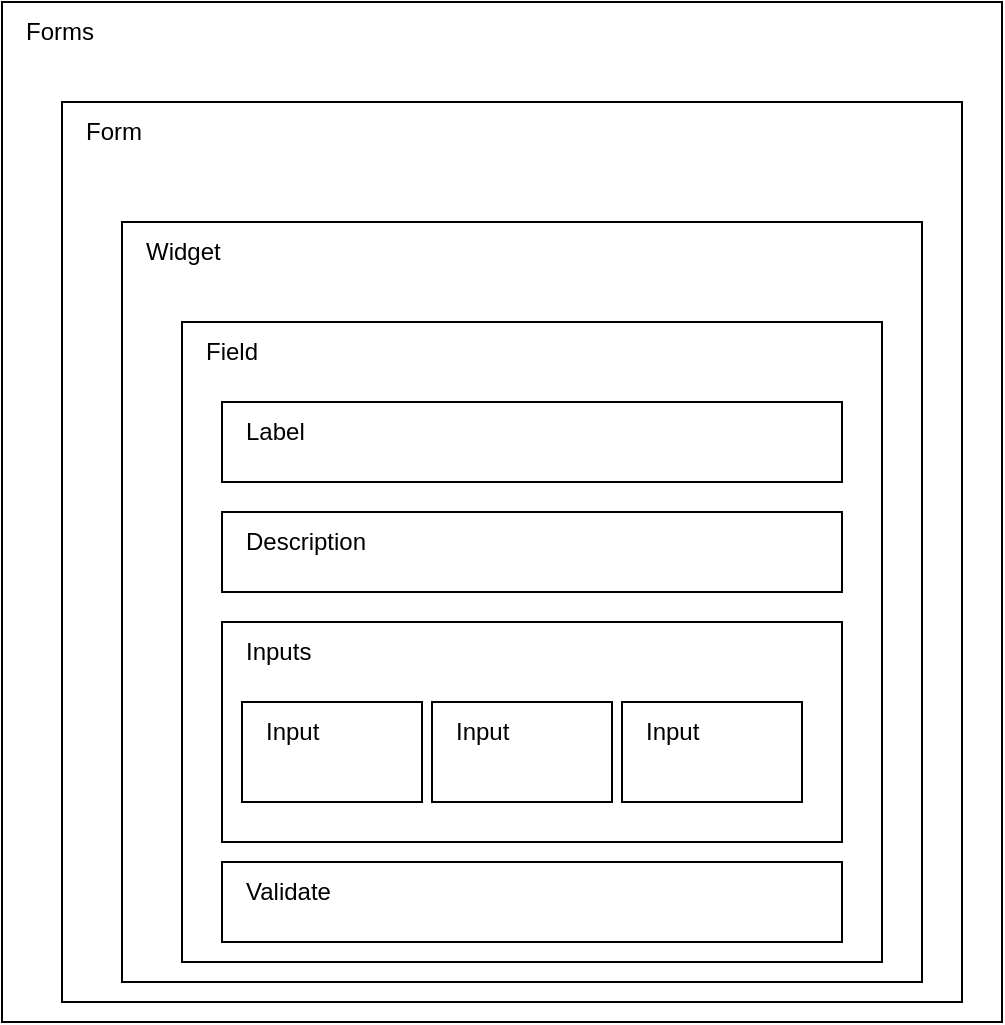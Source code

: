 <mxfile version="15.5.4" type="embed" pages="4"><diagram id="23iRSUPoRavnBvh4doch" name="Вложенность"><mxGraphModel dx="790" dy="747" grid="1" gridSize="10" guides="1" tooltips="1" connect="1" arrows="1" fold="1" page="1" pageScale="1" pageWidth="827" pageHeight="1169" math="0" shadow="0"><root><mxCell id="0"/><mxCell id="1" parent="0"/><mxCell id="ZKy_HeSMdgXoIoZG1bh3-26" value="" style="whiteSpace=wrap;html=1;" parent="1" vertex="1"><mxGeometry x="40" y="10" width="500" height="510" as="geometry"/></mxCell><mxCell id="2" value="" style="whiteSpace=wrap;html=1;" parent="1" vertex="1"><mxGeometry x="70" y="60" width="450" height="450" as="geometry"/></mxCell><mxCell id="3" value="Form&amp;nbsp;" style="text;html=1;strokeColor=none;fillColor=none;align=left;verticalAlign=middle;whiteSpace=wrap;rounded=0;" parent="1" vertex="1"><mxGeometry x="80" y="60" width="60" height="30" as="geometry"/></mxCell><mxCell id="4" value="" style="whiteSpace=wrap;html=1;" parent="1" vertex="1"><mxGeometry x="100" y="120" width="400" height="380" as="geometry"/></mxCell><mxCell id="5" value="Widget" style="text;html=1;strokeColor=none;fillColor=none;align=left;verticalAlign=middle;whiteSpace=wrap;rounded=0;" parent="1" vertex="1"><mxGeometry x="110" y="120" width="130" height="30" as="geometry"/></mxCell><mxCell id="6" value="" style="whiteSpace=wrap;html=1;" parent="1" vertex="1"><mxGeometry x="130" y="170" width="350" height="320" as="geometry"/></mxCell><mxCell id="7" value="Field" style="text;html=1;strokeColor=none;fillColor=none;align=left;verticalAlign=middle;whiteSpace=wrap;rounded=0;" parent="1" vertex="1"><mxGeometry x="140" y="170" width="60" height="30" as="geometry"/></mxCell><mxCell id="8" value="" style="whiteSpace=wrap;html=1;" parent="1" vertex="1"><mxGeometry x="150" y="210" width="310" height="40" as="geometry"/></mxCell><mxCell id="9" value="Label" style="text;html=1;strokeColor=none;fillColor=none;align=left;verticalAlign=middle;whiteSpace=wrap;rounded=0;" parent="1" vertex="1"><mxGeometry x="160" y="210" width="60" height="30" as="geometry"/></mxCell><mxCell id="17" value="" style="whiteSpace=wrap;html=1;" parent="1" vertex="1"><mxGeometry x="150" y="265" width="310" height="40" as="geometry"/></mxCell><mxCell id="18" value="Description" style="text;html=1;strokeColor=none;fillColor=none;align=left;verticalAlign=middle;whiteSpace=wrap;rounded=0;" parent="1" vertex="1"><mxGeometry x="160" y="265" width="60" height="30" as="geometry"/></mxCell><mxCell id="19" value="" style="whiteSpace=wrap;html=1;" parent="1" vertex="1"><mxGeometry x="150" y="320" width="310" height="110" as="geometry"/></mxCell><mxCell id="20" value="Inputs" style="text;html=1;strokeColor=none;fillColor=none;align=left;verticalAlign=middle;whiteSpace=wrap;rounded=0;" parent="1" vertex="1"><mxGeometry x="160" y="320" width="60" height="30" as="geometry"/></mxCell><mxCell id="21" value="" style="whiteSpace=wrap;html=1;" parent="1" vertex="1"><mxGeometry x="150" y="440" width="310" height="40" as="geometry"/></mxCell><mxCell id="22" value="Validate" style="text;html=1;strokeColor=none;fillColor=none;align=left;verticalAlign=middle;whiteSpace=wrap;rounded=0;" parent="1" vertex="1"><mxGeometry x="160" y="440" width="60" height="30" as="geometry"/></mxCell><mxCell id="23" value="" style="whiteSpace=wrap;html=1;" parent="1" vertex="1"><mxGeometry x="160" y="360" width="90" height="50" as="geometry"/></mxCell><mxCell id="24" value="Input" style="text;html=1;strokeColor=none;fillColor=none;align=left;verticalAlign=middle;whiteSpace=wrap;rounded=0;" parent="1" vertex="1"><mxGeometry x="170" y="360" width="60" height="30" as="geometry"/></mxCell><mxCell id="25" value="" style="whiteSpace=wrap;html=1;" parent="1" vertex="1"><mxGeometry x="255" y="360" width="90" height="50" as="geometry"/></mxCell><mxCell id="26" value="Input" style="text;html=1;strokeColor=none;fillColor=none;align=left;verticalAlign=middle;whiteSpace=wrap;rounded=0;" parent="1" vertex="1"><mxGeometry x="265" y="360" width="60" height="30" as="geometry"/></mxCell><mxCell id="ZKy_HeSMdgXoIoZG1bh3-27" value="Forms" style="text;html=1;strokeColor=none;fillColor=none;align=left;verticalAlign=middle;whiteSpace=wrap;rounded=0;" parent="1" vertex="1"><mxGeometry x="50" y="10" width="60" height="30" as="geometry"/></mxCell><mxCell id="ZKy_HeSMdgXoIoZG1bh3-30" value="" style="whiteSpace=wrap;html=1;" parent="1" vertex="1"><mxGeometry x="350" y="360" width="90" height="50" as="geometry"/></mxCell><mxCell id="ZKy_HeSMdgXoIoZG1bh3-29" value="Input" style="text;html=1;strokeColor=none;fillColor=none;align=left;verticalAlign=middle;whiteSpace=wrap;rounded=0;" parent="1" vertex="1"><mxGeometry x="360" y="360" width="60" height="30" as="geometry"/></mxCell></root></mxGraphModel></diagram><diagram id="RGNXz4P0PXvrBOLzP27U" name="Наследование"><mxGraphModel dx="790" dy="747" grid="1" gridSize="10" guides="1" tooltips="1" connect="1" arrows="1" fold="1" page="1" pageScale="1" pageWidth="850" pageHeight="1100" math="0" shadow="0"><root><mxCell id="lMWz7x5XtvbWU3bWG78n-0"/><mxCell id="lMWz7x5XtvbWU3bWG78n-1" parent="lMWz7x5XtvbWU3bWG78n-0"/><mxCell id="lMWz7x5XtvbWU3bWG78n-4" style="edgeStyle=orthogonalEdgeStyle;rounded=0;orthogonalLoop=1;jettySize=auto;html=1;exitX=0.5;exitY=1;exitDx=0;exitDy=0;" parent="lMWz7x5XtvbWU3bWG78n-1" source="lMWz7x5XtvbWU3bWG78n-2" target="lMWz7x5XtvbWU3bWG78n-3" edge="1"><mxGeometry relative="1" as="geometry"/></mxCell><mxCell id="6UYiFgYlJILPUAr-x1c9-1" style="edgeStyle=orthogonalEdgeStyle;rounded=0;orthogonalLoop=1;jettySize=auto;html=1;exitX=0.5;exitY=1;exitDx=0;exitDy=0;" parent="lMWz7x5XtvbWU3bWG78n-1" source="lMWz7x5XtvbWU3bWG78n-2" target="6UYiFgYlJILPUAr-x1c9-0" edge="1"><mxGeometry relative="1" as="geometry"/></mxCell><mxCell id="lMWz7x5XtvbWU3bWG78n-2" value="Core" style="rounded=0;whiteSpace=wrap;html=1;" parent="lMWz7x5XtvbWU3bWG78n-1" vertex="1"><mxGeometry x="320" y="300" width="120" height="60" as="geometry"/></mxCell><mxCell id="lMWz7x5XtvbWU3bWG78n-6" style="edgeStyle=orthogonalEdgeStyle;rounded=0;orthogonalLoop=1;jettySize=auto;html=1;exitX=0.5;exitY=1;exitDx=0;exitDy=0;" parent="lMWz7x5XtvbWU3bWG78n-1" source="lMWz7x5XtvbWU3bWG78n-3" target="lMWz7x5XtvbWU3bWG78n-5" edge="1"><mxGeometry relative="1" as="geometry"/></mxCell><mxCell id="lMWz7x5XtvbWU3bWG78n-3" value="Field" style="rounded=0;whiteSpace=wrap;html=1;" parent="lMWz7x5XtvbWU3bWG78n-1" vertex="1"><mxGeometry x="240" y="430" width="120" height="60" as="geometry"/></mxCell><mxCell id="lMWz7x5XtvbWU3bWG78n-5" value="FieldText" style="rounded=0;whiteSpace=wrap;html=1;" parent="lMWz7x5XtvbWU3bWG78n-1" vertex="1"><mxGeometry x="240" y="550" width="120" height="60" as="geometry"/></mxCell><mxCell id="6UYiFgYlJILPUAr-x1c9-3" value="" style="edgeStyle=orthogonalEdgeStyle;rounded=0;orthogonalLoop=1;jettySize=auto;html=1;" parent="lMWz7x5XtvbWU3bWG78n-1" source="6UYiFgYlJILPUAr-x1c9-0" target="6UYiFgYlJILPUAr-x1c9-2" edge="1"><mxGeometry relative="1" as="geometry"/></mxCell><mxCell id="6UYiFgYlJILPUAr-x1c9-0" value="Widget" style="rounded=0;whiteSpace=wrap;html=1;" parent="lMWz7x5XtvbWU3bWG78n-1" vertex="1"><mxGeometry x="400" y="430" width="120" height="60" as="geometry"/></mxCell><mxCell id="6UYiFgYlJILPUAr-x1c9-2" value="Fieldset" style="rounded=0;whiteSpace=wrap;html=1;" parent="lMWz7x5XtvbWU3bWG78n-1" vertex="1"><mxGeometry x="400" y="550" width="120" height="60" as="geometry"/></mxCell></root></mxGraphModel></diagram><diagram id="7VHnzknuwb63emoQxLaW" name="children -&gt; inputs -&gt; db"><mxGraphModel dx="940" dy="581" grid="1" gridSize="10" guides="1" tooltips="1" connect="1" arrows="1" fold="1" page="1" pageScale="1" pageWidth="850" pageHeight="1100" math="0" shadow="0"><root><mxCell id="kCGaemO6psARmqbFCy-b-0"/><mxCell id="kCGaemO6psARmqbFCy-b-1" parent="kCGaemO6psARmqbFCy-b-0"/><mxCell id="qVVaZgYUeNFZ1Mquf8qg-27" value="" style="rounded=0;whiteSpace=wrap;html=1;" parent="kCGaemO6psARmqbFCy-b-1" vertex="1"><mxGeometry x="720" y="60" width="590" height="600" as="geometry"/></mxCell><mxCell id="qVVaZgYUeNFZ1Mquf8qg-26" value="" style="rounded=0;whiteSpace=wrap;html=1;" parent="kCGaemO6psARmqbFCy-b-1" vertex="1"><mxGeometry x="30" y="60" width="660" height="850" as="geometry"/></mxCell><mxCell id="fWVwcDVs6A8ryP4xzusQ-2" value="" style="edgeStyle=orthogonalEdgeStyle;rounded=0;orthogonalLoop=1;jettySize=auto;html=1;" parent="kCGaemO6psARmqbFCy-b-1" source="fWVwcDVs6A8ryP4xzusQ-0" target="fWVwcDVs6A8ryP4xzusQ-1" edge="1"><mxGeometry relative="1" as="geometry"/></mxCell><mxCell id="fWVwcDVs6A8ryP4xzusQ-0" value="Forms" style="rounded=0;whiteSpace=wrap;html=1;fillColor=#a0522d;fontColor=#ffffff;strokeColor=#6D1F00;" parent="kCGaemO6psARmqbFCy-b-1" vertex="1"><mxGeometry x="310" y="90" width="120" height="60" as="geometry"/></mxCell><mxCell id="fWVwcDVs6A8ryP4xzusQ-4" value="" style="edgeStyle=orthogonalEdgeStyle;rounded=0;orthogonalLoop=1;jettySize=auto;html=1;exitX=0;exitY=0.5;exitDx=0;exitDy=0;" parent="kCGaemO6psARmqbFCy-b-1" source="fWVwcDVs6A8ryP4xzusQ-1" target="fWVwcDVs6A8ryP4xzusQ-3" edge="1"><mxGeometry relative="1" as="geometry"><mxPoint x="320" y="240" as="sourcePoint"/></mxGeometry></mxCell><mxCell id="fWVwcDVs6A8ryP4xzusQ-6" style="edgeStyle=orthogonalEdgeStyle;rounded=0;orthogonalLoop=1;jettySize=auto;html=1;exitX=1;exitY=0.5;exitDx=0;exitDy=0;" parent="kCGaemO6psARmqbFCy-b-1" source="fWVwcDVs6A8ryP4xzusQ-1" target="fWVwcDVs6A8ryP4xzusQ-5" edge="1"><mxGeometry relative="1" as="geometry"/></mxCell><mxCell id="fWVwcDVs6A8ryP4xzusQ-1" value="Form" style="rounded=0;whiteSpace=wrap;html=1;" parent="kCGaemO6psARmqbFCy-b-1" vertex="1"><mxGeometry x="310" y="210" width="120" height="60" as="geometry"/></mxCell><mxCell id="fWVwcDVs6A8ryP4xzusQ-10" value="" style="edgeStyle=orthogonalEdgeStyle;rounded=0;orthogonalLoop=1;jettySize=auto;html=1;" parent="kCGaemO6psARmqbFCy-b-1" source="fWVwcDVs6A8ryP4xzusQ-3" target="fWVwcDVs6A8ryP4xzusQ-9" edge="1"><mxGeometry relative="1" as="geometry"/></mxCell><mxCell id="qVVaZgYUeNFZ1Mquf8qg-2" style="edgeStyle=orthogonalEdgeStyle;rounded=0;orthogonalLoop=1;jettySize=auto;html=1;exitX=0.5;exitY=1;exitDx=0;exitDy=0;entryX=0.5;entryY=0;entryDx=0;entryDy=0;" parent="kCGaemO6psARmqbFCy-b-1" source="fWVwcDVs6A8ryP4xzusQ-3" target="qVVaZgYUeNFZ1Mquf8qg-1" edge="1"><mxGeometry relative="1" as="geometry"/></mxCell><mxCell id="fWVwcDVs6A8ryP4xzusQ-3" value="Fieldset" style="rounded=0;whiteSpace=wrap;html=1;fillColor=#a0522d;fontColor=#ffffff;strokeColor=#6D1F00;" parent="kCGaemO6psARmqbFCy-b-1" vertex="1"><mxGeometry x="140" y="330" width="120" height="60" as="geometry"/></mxCell><mxCell id="fWVwcDVs6A8ryP4xzusQ-8" value="" style="edgeStyle=orthogonalEdgeStyle;rounded=0;orthogonalLoop=1;jettySize=auto;html=1;" parent="kCGaemO6psARmqbFCy-b-1" source="fWVwcDVs6A8ryP4xzusQ-5" target="fWVwcDVs6A8ryP4xzusQ-7" edge="1"><mxGeometry relative="1" as="geometry"/></mxCell><mxCell id="fWVwcDVs6A8ryP4xzusQ-5" value="Div" style="rounded=0;whiteSpace=wrap;html=1;fillColor=#a0522d;fontColor=#ffffff;strokeColor=#6D1F00;" parent="kCGaemO6psARmqbFCy-b-1" vertex="1"><mxGeometry x="460" y="330" width="120" height="60" as="geometry"/></mxCell><mxCell id="qVVaZgYUeNFZ1Mquf8qg-5" style="edgeStyle=orthogonalEdgeStyle;rounded=0;orthogonalLoop=1;jettySize=auto;html=1;exitX=0.5;exitY=1;exitDx=0;exitDy=0;entryX=0.5;entryY=0;entryDx=0;entryDy=0;" parent="kCGaemO6psARmqbFCy-b-1" source="fWVwcDVs6A8ryP4xzusQ-7" target="qVVaZgYUeNFZ1Mquf8qg-3" edge="1"><mxGeometry relative="1" as="geometry"/></mxCell><mxCell id="qVVaZgYUeNFZ1Mquf8qg-6" style="edgeStyle=orthogonalEdgeStyle;rounded=0;orthogonalLoop=1;jettySize=auto;html=1;exitX=0.5;exitY=1;exitDx=0;exitDy=0;entryX=0.5;entryY=0;entryDx=0;entryDy=0;" parent="kCGaemO6psARmqbFCy-b-1" source="fWVwcDVs6A8ryP4xzusQ-7" target="qVVaZgYUeNFZ1Mquf8qg-4" edge="1"><mxGeometry relative="1" as="geometry"/></mxCell><mxCell id="fWVwcDVs6A8ryP4xzusQ-7" value="Join" style="rounded=0;whiteSpace=wrap;html=1;fillColor=#a0522d;fontColor=#ffffff;strokeColor=#6D1F00;" parent="kCGaemO6psARmqbFCy-b-1" vertex="1"><mxGeometry x="460" y="450" width="120" height="60" as="geometry"/></mxCell><mxCell id="fWVwcDVs6A8ryP4xzusQ-9" value="Field1" style="rounded=0;whiteSpace=wrap;html=1;" parent="kCGaemO6psARmqbFCy-b-1" vertex="1"><mxGeometry x="60" y="450" width="120" height="60" as="geometry"/></mxCell><mxCell id="qVVaZgYUeNFZ1Mquf8qg-1" value="Field2" style="rounded=0;whiteSpace=wrap;html=1;" parent="kCGaemO6psARmqbFCy-b-1" vertex="1"><mxGeometry x="220" y="450" width="120" height="60" as="geometry"/></mxCell><mxCell id="qVVaZgYUeNFZ1Mquf8qg-12" style="edgeStyle=orthogonalEdgeStyle;rounded=0;orthogonalLoop=1;jettySize=auto;html=1;exitX=0.5;exitY=1;exitDx=0;exitDy=0;shape=arrow;fillColor=#000099;" parent="kCGaemO6psARmqbFCy-b-1" source="qVVaZgYUeNFZ1Mquf8qg-3" target="qVVaZgYUeNFZ1Mquf8qg-9" edge="1"><mxGeometry relative="1" as="geometry"/></mxCell><mxCell id="qVVaZgYUeNFZ1Mquf8qg-3" value="Field3" style="rounded=0;whiteSpace=wrap;html=1;" parent="kCGaemO6psARmqbFCy-b-1" vertex="1"><mxGeometry x="380" y="570" width="120" height="60" as="geometry"/></mxCell><mxCell id="qVVaZgYUeNFZ1Mquf8qg-4" value="Field4" style="rounded=0;whiteSpace=wrap;html=1;" parent="kCGaemO6psARmqbFCy-b-1" vertex="1"><mxGeometry x="540" y="570" width="120" height="60" as="geometry"/></mxCell><mxCell id="qVVaZgYUeNFZ1Mquf8qg-7" style="edgeStyle=orthogonalEdgeStyle;rounded=0;orthogonalLoop=1;jettySize=auto;html=1;exitX=0.5;exitY=1;exitDx=0;exitDy=0;entryX=0.5;entryY=0;entryDx=0;entryDy=0;" parent="kCGaemO6psARmqbFCy-b-1" source="qVVaZgYUeNFZ1Mquf8qg-9" target="qVVaZgYUeNFZ1Mquf8qg-10" edge="1"><mxGeometry relative="1" as="geometry"/></mxCell><mxCell id="qVVaZgYUeNFZ1Mquf8qg-8" style="edgeStyle=orthogonalEdgeStyle;rounded=0;orthogonalLoop=1;jettySize=auto;html=1;exitX=0.5;exitY=1;exitDx=0;exitDy=0;entryX=0.5;entryY=0;entryDx=0;entryDy=0;" parent="kCGaemO6psARmqbFCy-b-1" source="qVVaZgYUeNFZ1Mquf8qg-9" target="qVVaZgYUeNFZ1Mquf8qg-11" edge="1"><mxGeometry relative="1" as="geometry"/></mxCell><mxCell id="qVVaZgYUeNFZ1Mquf8qg-9" value="Join" style="rounded=0;whiteSpace=wrap;html=1;fillColor=#76608a;fontColor=#ffffff;strokeColor=#432D57;" parent="kCGaemO6psARmqbFCy-b-1" vertex="1"><mxGeometry x="380" y="700" width="120" height="60" as="geometry"/></mxCell><mxCell id="qVVaZgYUeNFZ1Mquf8qg-10" value="Field5" style="rounded=0;whiteSpace=wrap;html=1;fillColor=#76608a;fontColor=#ffffff;strokeColor=#432D57;" parent="kCGaemO6psARmqbFCy-b-1" vertex="1"><mxGeometry x="300" y="820" width="120" height="60" as="geometry"/></mxCell><mxCell id="qVVaZgYUeNFZ1Mquf8qg-11" value="Field6" style="rounded=0;whiteSpace=wrap;html=1;fillColor=#76608a;fontColor=#ffffff;strokeColor=#432D57;" parent="kCGaemO6psARmqbFCy-b-1" vertex="1"><mxGeometry x="460" y="820" width="120" height="60" as="geometry"/></mxCell><mxCell id="qVVaZgYUeNFZ1Mquf8qg-20" style="edgeStyle=orthogonalEdgeStyle;rounded=0;orthogonalLoop=1;jettySize=auto;html=1;exitX=0.5;exitY=1;exitDx=0;exitDy=0;entryX=0;entryY=0.5;entryDx=0;entryDy=0;" parent="kCGaemO6psARmqbFCy-b-1" source="qVVaZgYUeNFZ1Mquf8qg-13" target="qVVaZgYUeNFZ1Mquf8qg-14" edge="1"><mxGeometry relative="1" as="geometry"/></mxCell><mxCell id="qVVaZgYUeNFZ1Mquf8qg-21" style="edgeStyle=orthogonalEdgeStyle;rounded=0;orthogonalLoop=1;jettySize=auto;html=1;exitX=0.5;exitY=1;exitDx=0;exitDy=0;entryX=0;entryY=0.5;entryDx=0;entryDy=0;" parent="kCGaemO6psARmqbFCy-b-1" source="qVVaZgYUeNFZ1Mquf8qg-13" target="qVVaZgYUeNFZ1Mquf8qg-15" edge="1"><mxGeometry relative="1" as="geometry"/></mxCell><mxCell id="qVVaZgYUeNFZ1Mquf8qg-22" style="edgeStyle=orthogonalEdgeStyle;rounded=0;orthogonalLoop=1;jettySize=auto;html=1;exitX=0.5;exitY=1;exitDx=0;exitDy=0;entryX=0;entryY=0.5;entryDx=0;entryDy=0;" parent="kCGaemO6psARmqbFCy-b-1" source="qVVaZgYUeNFZ1Mquf8qg-13" target="qVVaZgYUeNFZ1Mquf8qg-16" edge="1"><mxGeometry relative="1" as="geometry"/></mxCell><mxCell id="qVVaZgYUeNFZ1Mquf8qg-23" style="edgeStyle=orthogonalEdgeStyle;rounded=0;orthogonalLoop=1;jettySize=auto;html=1;exitX=0.5;exitY=1;exitDx=0;exitDy=0;entryX=0;entryY=0.5;entryDx=0;entryDy=0;" parent="kCGaemO6psARmqbFCy-b-1" source="qVVaZgYUeNFZ1Mquf8qg-13" target="qVVaZgYUeNFZ1Mquf8qg-17" edge="1"><mxGeometry relative="1" as="geometry"/></mxCell><mxCell id="qVVaZgYUeNFZ1Mquf8qg-13" value="Form array" style="rounded=0;whiteSpace=wrap;html=1;fillColor=#0050ef;fontColor=#ffffff;strokeColor=#001DBC;" parent="kCGaemO6psARmqbFCy-b-1" vertex="1"><mxGeometry x="810" y="90" width="120" height="60" as="geometry"/></mxCell><mxCell id="qVVaZgYUeNFZ1Mquf8qg-14" value="Field1" style="rounded=0;whiteSpace=wrap;html=1;" parent="kCGaemO6psARmqbFCy-b-1" vertex="1"><mxGeometry x="910" y="230" width="120" height="60" as="geometry"/></mxCell><mxCell id="qVVaZgYUeNFZ1Mquf8qg-15" value="Field2" style="rounded=0;whiteSpace=wrap;html=1;" parent="kCGaemO6psARmqbFCy-b-1" vertex="1"><mxGeometry x="910" y="320" width="120" height="60" as="geometry"/></mxCell><mxCell id="qVVaZgYUeNFZ1Mquf8qg-24" style="edgeStyle=orthogonalEdgeStyle;rounded=0;orthogonalLoop=1;jettySize=auto;html=1;exitX=1;exitY=0.5;exitDx=0;exitDy=0;" parent="kCGaemO6psARmqbFCy-b-1" source="qVVaZgYUeNFZ1Mquf8qg-16" target="qVVaZgYUeNFZ1Mquf8qg-18" edge="1"><mxGeometry relative="1" as="geometry"/></mxCell><mxCell id="qVVaZgYUeNFZ1Mquf8qg-25" style="edgeStyle=orthogonalEdgeStyle;rounded=0;orthogonalLoop=1;jettySize=auto;html=1;exitX=1;exitY=0.5;exitDx=0;exitDy=0;entryX=0;entryY=0.5;entryDx=0;entryDy=0;" parent="kCGaemO6psARmqbFCy-b-1" source="qVVaZgYUeNFZ1Mquf8qg-16" target="qVVaZgYUeNFZ1Mquf8qg-19" edge="1"><mxGeometry relative="1" as="geometry"/></mxCell><mxCell id="qVVaZgYUeNFZ1Mquf8qg-16" value="Field3 subform array" style="rounded=0;whiteSpace=wrap;html=1;fillColor=#0050ef;fontColor=#ffffff;strokeColor=#001DBC;" parent="kCGaemO6psARmqbFCy-b-1" vertex="1"><mxGeometry x="910" y="430" width="120" height="60" as="geometry"/></mxCell><mxCell id="qVVaZgYUeNFZ1Mquf8qg-17" value="Field4" style="rounded=0;whiteSpace=wrap;html=1;" parent="kCGaemO6psARmqbFCy-b-1" vertex="1"><mxGeometry x="910" y="530" width="120" height="60" as="geometry"/></mxCell><mxCell id="qVVaZgYUeNFZ1Mquf8qg-18" value="Field5" style="rounded=0;whiteSpace=wrap;html=1;" parent="kCGaemO6psARmqbFCy-b-1" vertex="1"><mxGeometry x="1090" y="395" width="120" height="60" as="geometry"/></mxCell><mxCell id="qVVaZgYUeNFZ1Mquf8qg-19" value="Field6" style="rounded=0;whiteSpace=wrap;html=1;" parent="kCGaemO6psARmqbFCy-b-1" vertex="1"><mxGeometry x="1090" y="465" width="120" height="60" as="geometry"/></mxCell><mxCell id="qVVaZgYUeNFZ1Mquf8qg-28" value="Entity Tree" style="text;html=1;strokeColor=none;fillColor=none;align=center;verticalAlign=middle;whiteSpace=wrap;rounded=0;" parent="kCGaemO6psARmqbFCy-b-1" vertex="1"><mxGeometry x="310" y="10" width="120" height="30" as="geometry"/></mxCell><mxCell id="qVVaZgYUeNFZ1Mquf8qg-29" value="Post Data" style="text;html=1;strokeColor=none;fillColor=none;align=center;verticalAlign=middle;whiteSpace=wrap;rounded=0;" parent="kCGaemO6psARmqbFCy-b-1" vertex="1"><mxGeometry x="960" y="10" width="110" height="30" as="geometry"/></mxCell><mxCell id="qVVaZgYUeNFZ1Mquf8qg-30" value="" style="rounded=0;whiteSpace=wrap;html=1;" parent="kCGaemO6psARmqbFCy-b-1" vertex="1"><mxGeometry x="1325" y="60" width="1055" height="600" as="geometry"/></mxCell><mxCell id="qVVaZgYUeNFZ1Mquf8qg-31" style="edgeStyle=orthogonalEdgeStyle;rounded=0;orthogonalLoop=1;jettySize=auto;html=1;exitX=0.5;exitY=1;exitDx=0;exitDy=0;entryX=0;entryY=0.5;entryDx=0;entryDy=0;" parent="kCGaemO6psARmqbFCy-b-1" source="qVVaZgYUeNFZ1Mquf8qg-35" target="qVVaZgYUeNFZ1Mquf8qg-36" edge="1"><mxGeometry relative="1" as="geometry"/></mxCell><mxCell id="qVVaZgYUeNFZ1Mquf8qg-32" style="edgeStyle=orthogonalEdgeStyle;rounded=0;orthogonalLoop=1;jettySize=auto;html=1;exitX=0.5;exitY=1;exitDx=0;exitDy=0;entryX=0;entryY=0.5;entryDx=0;entryDy=0;" parent="kCGaemO6psARmqbFCy-b-1" source="qVVaZgYUeNFZ1Mquf8qg-35" target="qVVaZgYUeNFZ1Mquf8qg-37" edge="1"><mxGeometry relative="1" as="geometry"/></mxCell><mxCell id="qVVaZgYUeNFZ1Mquf8qg-34" style="edgeStyle=orthogonalEdgeStyle;rounded=0;orthogonalLoop=1;jettySize=auto;html=1;exitX=0.5;exitY=1;exitDx=0;exitDy=0;entryX=0;entryY=0.5;entryDx=0;entryDy=0;" parent="kCGaemO6psARmqbFCy-b-1" source="qVVaZgYUeNFZ1Mquf8qg-35" target="qVVaZgYUeNFZ1Mquf8qg-41" edge="1"><mxGeometry relative="1" as="geometry"/></mxCell><mxCell id="qVVaZgYUeNFZ1Mquf8qg-58" style="edgeStyle=orthogonalEdgeStyle;rounded=0;orthogonalLoop=1;jettySize=auto;html=1;exitX=0.5;exitY=1;exitDx=0;exitDy=0;entryX=0;entryY=0.5;entryDx=0;entryDy=0;" parent="kCGaemO6psARmqbFCy-b-1" source="qVVaZgYUeNFZ1Mquf8qg-35" target="qVVaZgYUeNFZ1Mquf8qg-42" edge="1"><mxGeometry relative="1" as="geometry"/></mxCell><mxCell id="qVVaZgYUeNFZ1Mquf8qg-59" style="edgeStyle=orthogonalEdgeStyle;rounded=0;orthogonalLoop=1;jettySize=auto;html=1;exitX=0.5;exitY=1;exitDx=0;exitDy=0;entryX=0;entryY=0.5;entryDx=0;entryDy=0;" parent="kCGaemO6psARmqbFCy-b-1" source="qVVaZgYUeNFZ1Mquf8qg-35" target="qVVaZgYUeNFZ1Mquf8qg-43" edge="1"><mxGeometry relative="1" as="geometry"/></mxCell><mxCell id="qVVaZgYUeNFZ1Mquf8qg-35" value="Form" style="rounded=0;whiteSpace=wrap;html=1;" parent="kCGaemO6psARmqbFCy-b-1" vertex="1"><mxGeometry x="1415" y="90" width="120" height="60" as="geometry"/></mxCell><mxCell id="qVVaZgYUeNFZ1Mquf8qg-36" value="Field1" style="rounded=0;whiteSpace=wrap;html=1;" parent="kCGaemO6psARmqbFCy-b-1" vertex="1"><mxGeometry x="1515" y="230" width="120" height="60" as="geometry"/></mxCell><mxCell id="qVVaZgYUeNFZ1Mquf8qg-37" value="Field2" style="rounded=0;whiteSpace=wrap;html=1;" parent="kCGaemO6psARmqbFCy-b-1" vertex="1"><mxGeometry x="1515" y="320" width="120" height="60" as="geometry"/></mxCell><mxCell id="qVVaZgYUeNFZ1Mquf8qg-41" value="Field4" style="rounded=0;whiteSpace=wrap;html=1;" parent="kCGaemO6psARmqbFCy-b-1" vertex="1"><mxGeometry x="1515" y="530" width="120" height="60" as="geometry"/></mxCell><mxCell id="qVVaZgYUeNFZ1Mquf8qg-42" value="Field5" style="rounded=0;whiteSpace=wrap;html=1;" parent="kCGaemO6psARmqbFCy-b-1" vertex="1"><mxGeometry x="1695" y="395" width="120" height="60" as="geometry"/></mxCell><mxCell id="qVVaZgYUeNFZ1Mquf8qg-43" value="Field6" style="rounded=0;whiteSpace=wrap;html=1;" parent="kCGaemO6psARmqbFCy-b-1" vertex="1"><mxGeometry x="1695" y="465" width="120" height="60" as="geometry"/></mxCell><mxCell id="qVVaZgYUeNFZ1Mquf8qg-44" value="to db" style="text;html=1;strokeColor=none;fillColor=none;align=center;verticalAlign=middle;whiteSpace=wrap;rounded=0;" parent="kCGaemO6psARmqbFCy-b-1" vertex="1"><mxGeometry x="1720" y="20" width="60" height="30" as="geometry"/></mxCell><mxCell id="qVVaZgYUeNFZ1Mquf8qg-45" style="edgeStyle=orthogonalEdgeStyle;rounded=0;orthogonalLoop=1;jettySize=auto;html=1;exitX=0.5;exitY=1;exitDx=0;exitDy=0;entryX=0;entryY=0.5;entryDx=0;entryDy=0;" parent="kCGaemO6psARmqbFCy-b-1" source="qVVaZgYUeNFZ1Mquf8qg-49" target="qVVaZgYUeNFZ1Mquf8qg-50" edge="1"><mxGeometry relative="1" as="geometry"/></mxCell><mxCell id="qVVaZgYUeNFZ1Mquf8qg-46" style="edgeStyle=orthogonalEdgeStyle;rounded=0;orthogonalLoop=1;jettySize=auto;html=1;exitX=0.5;exitY=1;exitDx=0;exitDy=0;entryX=0;entryY=0.5;entryDx=0;entryDy=0;" parent="kCGaemO6psARmqbFCy-b-1" source="qVVaZgYUeNFZ1Mquf8qg-49" target="qVVaZgYUeNFZ1Mquf8qg-51" edge="1"><mxGeometry relative="1" as="geometry"/></mxCell><mxCell id="qVVaZgYUeNFZ1Mquf8qg-47" style="edgeStyle=orthogonalEdgeStyle;rounded=0;orthogonalLoop=1;jettySize=auto;html=1;exitX=0.5;exitY=1;exitDx=0;exitDy=0;entryX=0;entryY=0.5;entryDx=0;entryDy=0;" parent="kCGaemO6psARmqbFCy-b-1" source="qVVaZgYUeNFZ1Mquf8qg-49" target="qVVaZgYUeNFZ1Mquf8qg-54" edge="1"><mxGeometry relative="1" as="geometry"/></mxCell><mxCell id="qVVaZgYUeNFZ1Mquf8qg-48" style="edgeStyle=orthogonalEdgeStyle;rounded=0;orthogonalLoop=1;jettySize=auto;html=1;exitX=0.5;exitY=1;exitDx=0;exitDy=0;entryX=0;entryY=0.5;entryDx=0;entryDy=0;" parent="kCGaemO6psARmqbFCy-b-1" source="qVVaZgYUeNFZ1Mquf8qg-49" target="qVVaZgYUeNFZ1Mquf8qg-55" edge="1"><mxGeometry relative="1" as="geometry"/></mxCell><mxCell id="qVVaZgYUeNFZ1Mquf8qg-49" value="Form" style="rounded=0;whiteSpace=wrap;html=1;" parent="kCGaemO6psARmqbFCy-b-1" vertex="1"><mxGeometry x="1850" y="90" width="120" height="60" as="geometry"/></mxCell><mxCell id="qVVaZgYUeNFZ1Mquf8qg-50" value="Field1" style="rounded=0;whiteSpace=wrap;html=1;" parent="kCGaemO6psARmqbFCy-b-1" vertex="1"><mxGeometry x="1950" y="230" width="120" height="60" as="geometry"/></mxCell><mxCell id="qVVaZgYUeNFZ1Mquf8qg-51" value="Field2" style="rounded=0;whiteSpace=wrap;html=1;" parent="kCGaemO6psARmqbFCy-b-1" vertex="1"><mxGeometry x="1950" y="320" width="120" height="60" as="geometry"/></mxCell><mxCell id="qVVaZgYUeNFZ1Mquf8qg-54" value="Field3" style="rounded=0;whiteSpace=wrap;html=1;" parent="kCGaemO6psARmqbFCy-b-1" vertex="1"><mxGeometry x="1950" y="430" width="120" height="60" as="geometry"/></mxCell><mxCell id="qVVaZgYUeNFZ1Mquf8qg-55" value="Field4" style="rounded=0;whiteSpace=wrap;html=1;" parent="kCGaemO6psARmqbFCy-b-1" vertex="1"><mxGeometry x="1950" y="530" width="120" height="60" as="geometry"/></mxCell><mxCell id="6FStNxvI7CIo2ESB-A0m-0" value="Subform" style="text;html=1;strokeColor=none;fillColor=none;align=center;verticalAlign=middle;whiteSpace=wrap;rounded=0;" parent="kCGaemO6psARmqbFCy-b-1" vertex="1"><mxGeometry x="460" y="650" width="60" height="30" as="geometry"/></mxCell></root></mxGraphModel></diagram><diagram id="-ei3TJJguyphGo4NwBIO" name="Данные"><mxGraphModel dx="1317" dy="1245" grid="1" gridSize="10" guides="1" tooltips="1" connect="1" arrows="1" fold="1" page="1" pageScale="1" pageWidth="850" pageHeight="1100" math="0" shadow="0"><root><mxCell id="LN0sOUL7FmbtUSK-J04M-0"/><mxCell id="LN0sOUL7FmbtUSK-J04M-1" parent="LN0sOUL7FmbtUSK-J04M-0"/><mxCell id="LN0sOUL7FmbtUSK-J04M-33" style="edgeStyle=orthogonalEdgeStyle;rounded=0;orthogonalLoop=1;jettySize=auto;html=1;exitX=0.5;exitY=1;exitDx=0;exitDy=0;entryX=0.5;entryY=0;entryDx=0;entryDy=0;" parent="LN0sOUL7FmbtUSK-J04M-1" source="LN0sOUL7FmbtUSK-J04M-2" target="LN0sOUL7FmbtUSK-J04M-30" edge="1"><mxGeometry relative="1" as="geometry"/></mxCell><mxCell id="LN0sOUL7FmbtUSK-J04M-2" value="DATABASE" style="rounded=0;whiteSpace=wrap;html=1;" parent="LN0sOUL7FmbtUSK-J04M-1" vertex="1"><mxGeometry x="340" y="140" width="120" height="60" as="geometry"/></mxCell><mxCell id="LN0sOUL7FmbtUSK-J04M-3" value="FORM" style="rounded=0;whiteSpace=wrap;html=1;" parent="LN0sOUL7FmbtUSK-J04M-1" vertex="1"><mxGeometry x="340" y="480" width="120" height="60" as="geometry"/></mxCell><mxCell id="LN0sOUL7FmbtUSK-J04M-7" style="edgeStyle=orthogonalEdgeStyle;rounded=0;orthogonalLoop=1;jettySize=auto;html=1;" parent="LN0sOUL7FmbtUSK-J04M-1" source="LN0sOUL7FmbtUSK-J04M-5" target="LN0sOUL7FmbtUSK-J04M-3" edge="1"><mxGeometry relative="1" as="geometry"/></mxCell><mxCell id="LN0sOUL7FmbtUSK-J04M-5" value="FILTER" style="rounded=0;whiteSpace=wrap;html=1;" parent="LN0sOUL7FmbtUSK-J04M-1" vertex="1"><mxGeometry x="340" y="370" width="120" height="60" as="geometry"/></mxCell><mxCell id="LN0sOUL7FmbtUSK-J04M-8" style="edgeStyle=orthogonalEdgeStyle;rounded=0;orthogonalLoop=1;jettySize=auto;html=1;exitX=0.5;exitY=1;exitDx=0;exitDy=0;entryX=0.5;entryY=0;entryDx=0;entryDy=0;" parent="LN0sOUL7FmbtUSK-J04M-1" source="LN0sOUL7FmbtUSK-J04M-9" target="LN0sOUL7FmbtUSK-J04M-12" edge="1"><mxGeometry relative="1" as="geometry"/></mxCell><mxCell id="LN0sOUL7FmbtUSK-J04M-9" value="POST" style="rounded=0;whiteSpace=wrap;html=1;" parent="LN0sOUL7FmbtUSK-J04M-1" vertex="1"><mxGeometry x="590" y="140" width="120" height="60" as="geometry"/></mxCell><mxCell id="LN0sOUL7FmbtUSK-J04M-14" style="edgeStyle=orthogonalEdgeStyle;rounded=0;orthogonalLoop=1;jettySize=auto;html=1;exitX=0.5;exitY=1;exitDx=0;exitDy=0;" parent="LN0sOUL7FmbtUSK-J04M-1" source="LN0sOUL7FmbtUSK-J04M-10" target="LN0sOUL7FmbtUSK-J04M-13" edge="1"><mxGeometry relative="1" as="geometry"/></mxCell><mxCell id="LN0sOUL7FmbtUSK-J04M-10" value="SAVE" style="rounded=0;whiteSpace=wrap;html=1;" parent="LN0sOUL7FmbtUSK-J04M-1" vertex="1"><mxGeometry x="590" y="520" width="120" height="60" as="geometry"/></mxCell><mxCell id="LN0sOUL7FmbtUSK-J04M-36" style="edgeStyle=orthogonalEdgeStyle;rounded=0;orthogonalLoop=1;jettySize=auto;html=1;exitX=0.5;exitY=1;exitDx=0;exitDy=0;" parent="LN0sOUL7FmbtUSK-J04M-1" source="LN0sOUL7FmbtUSK-J04M-12" target="LN0sOUL7FmbtUSK-J04M-35" edge="1"><mxGeometry relative="1" as="geometry"/></mxCell><mxCell id="LN0sOUL7FmbtUSK-J04M-12" value="FILTER" style="rounded=0;whiteSpace=wrap;html=1;" parent="LN0sOUL7FmbtUSK-J04M-1" vertex="1"><mxGeometry x="590" y="240" width="120" height="60" as="geometry"/></mxCell><mxCell id="LN0sOUL7FmbtUSK-J04M-13" value="SAVEAFTER" style="rounded=0;whiteSpace=wrap;html=1;" parent="LN0sOUL7FmbtUSK-J04M-1" vertex="1"><mxGeometry x="590" y="610" width="120" height="60" as="geometry"/></mxCell><mxCell id="LN0sOUL7FmbtUSK-J04M-21" style="edgeStyle=orthogonalEdgeStyle;rounded=0;orthogonalLoop=1;jettySize=auto;html=1;exitX=0.5;exitY=1;exitDx=0;exitDy=0;" parent="LN0sOUL7FmbtUSK-J04M-1" source="LN0sOUL7FmbtUSK-J04M-18" target="LN0sOUL7FmbtUSK-J04M-10" edge="1"><mxGeometry relative="1" as="geometry"/></mxCell><mxCell id="LN0sOUL7FmbtUSK-J04M-18" value="SAVEBEFORE" style="rounded=0;whiteSpace=wrap;html=1;" parent="LN0sOUL7FmbtUSK-J04M-1" vertex="1"><mxGeometry x="590" y="430" width="120" height="60" as="geometry"/></mxCell><mxCell id="LN0sOUL7FmbtUSK-J04M-22" style="edgeStyle=orthogonalEdgeStyle;rounded=0;orthogonalLoop=1;jettySize=auto;html=1;exitX=0.5;exitY=1;exitDx=0;exitDy=0;entryX=0.5;entryY=0;entryDx=0;entryDy=0;" parent="LN0sOUL7FmbtUSK-J04M-1" source="LN0sOUL7FmbtUSK-J04M-23" target="LN0sOUL7FmbtUSK-J04M-26" edge="1"><mxGeometry relative="1" as="geometry"/></mxCell><mxCell id="LN0sOUL7FmbtUSK-J04M-23" value="POST" style="rounded=0;whiteSpace=wrap;html=1;" parent="LN0sOUL7FmbtUSK-J04M-1" vertex="1"><mxGeometry x="200" y="260" width="120" height="60" as="geometry"/></mxCell><mxCell id="LN0sOUL7FmbtUSK-J04M-24" value="FORM" style="rounded=0;whiteSpace=wrap;html=1;" parent="LN0sOUL7FmbtUSK-J04M-1" vertex="1"><mxGeometry x="200" y="480" width="120" height="60" as="geometry"/></mxCell><mxCell id="LN0sOUL7FmbtUSK-J04M-25" style="edgeStyle=orthogonalEdgeStyle;rounded=0;orthogonalLoop=1;jettySize=auto;html=1;" parent="LN0sOUL7FmbtUSK-J04M-1" source="LN0sOUL7FmbtUSK-J04M-26" target="LN0sOUL7FmbtUSK-J04M-24" edge="1"><mxGeometry relative="1" as="geometry"/></mxCell><mxCell id="LN0sOUL7FmbtUSK-J04M-26" value="FILTER" style="rounded=0;whiteSpace=wrap;html=1;" parent="LN0sOUL7FmbtUSK-J04M-1" vertex="1"><mxGeometry x="200" y="370" width="120" height="60" as="geometry"/></mxCell><mxCell id="LN0sOUL7FmbtUSK-J04M-28" value="Отправка данных с формы" style="text;html=1;strokeColor=none;fillColor=none;align=center;verticalAlign=middle;whiteSpace=wrap;rounded=0;" parent="LN0sOUL7FmbtUSK-J04M-1" vertex="1"><mxGeometry x="200" y="70" width="120" height="30" as="geometry"/></mxCell><mxCell id="LN0sOUL7FmbtUSK-J04M-29" value="Начальное открытие формы" style="text;html=1;strokeColor=none;fillColor=none;align=center;verticalAlign=middle;whiteSpace=wrap;rounded=0;" parent="LN0sOUL7FmbtUSK-J04M-1" vertex="1"><mxGeometry x="340" y="70" width="120" height="30" as="geometry"/></mxCell><mxCell id="LN0sOUL7FmbtUSK-J04M-34" style="edgeStyle=orthogonalEdgeStyle;rounded=0;orthogonalLoop=1;jettySize=auto;html=1;exitX=0.5;exitY=1;exitDx=0;exitDy=0;entryX=0.5;entryY=0;entryDx=0;entryDy=0;" parent="LN0sOUL7FmbtUSK-J04M-1" source="LN0sOUL7FmbtUSK-J04M-30" target="LN0sOUL7FmbtUSK-J04M-5" edge="1"><mxGeometry relative="1" as="geometry"/></mxCell><mxCell id="LN0sOUL7FmbtUSK-J04M-30" value="DATABASE2POST" style="rounded=0;whiteSpace=wrap;html=1;" parent="LN0sOUL7FmbtUSK-J04M-1" vertex="1"><mxGeometry x="340" y="260" width="120" height="60" as="geometry"/></mxCell><mxCell id="LN0sOUL7FmbtUSK-J04M-37" style="edgeStyle=orthogonalEdgeStyle;rounded=0;orthogonalLoop=1;jettySize=auto;html=1;exitX=0.5;exitY=1;exitDx=0;exitDy=0;entryX=0.5;entryY=0;entryDx=0;entryDy=0;" parent="LN0sOUL7FmbtUSK-J04M-1" source="LN0sOUL7FmbtUSK-J04M-35" target="LN0sOUL7FmbtUSK-J04M-18" edge="1"><mxGeometry relative="1" as="geometry"/></mxCell><mxCell id="LN0sOUL7FmbtUSK-J04M-35" value="POST2DATABASE" style="rounded=0;whiteSpace=wrap;html=1;" parent="LN0sOUL7FmbtUSK-J04M-1" vertex="1"><mxGeometry x="590" y="340" width="120" height="60" as="geometry"/></mxCell><mxCell id="LN0sOUL7FmbtUSK-J04M-38" value="Сохранение данных в базу" style="text;html=1;strokeColor=none;fillColor=none;align=center;verticalAlign=middle;whiteSpace=wrap;rounded=0;" parent="LN0sOUL7FmbtUSK-J04M-1" vertex="1"><mxGeometry x="590" y="70" width="120" height="30" as="geometry"/></mxCell><mxCell id="cXVzajErcQyj0kjjGvkh-4" style="edgeStyle=orthogonalEdgeStyle;rounded=0;orthogonalLoop=1;jettySize=auto;html=1;exitX=1;exitY=0.5;exitDx=0;exitDy=0;entryX=0;entryY=0.5;entryDx=0;entryDy=0;" parent="LN0sOUL7FmbtUSK-J04M-1" source="cXVzajErcQyj0kjjGvkh-0" target="cXVzajErcQyj0kjjGvkh-3" edge="1"><mxGeometry relative="1" as="geometry"/></mxCell><mxCell id="cXVzajErcQyj0kjjGvkh-0" value="FILTER" style="rounded=0;whiteSpace=wrap;html=1;" parent="LN0sOUL7FmbtUSK-J04M-1" vertex="1"><mxGeometry x="210" y="720" width="120" height="60" as="geometry"/></mxCell><mxCell id="cXVzajErcQyj0kjjGvkh-2" style="edgeStyle=orthogonalEdgeStyle;rounded=0;orthogonalLoop=1;jettySize=auto;html=1;exitX=1;exitY=0.5;exitDx=0;exitDy=0;" parent="LN0sOUL7FmbtUSK-J04M-1" source="cXVzajErcQyj0kjjGvkh-1" target="cXVzajErcQyj0kjjGvkh-0" edge="1"><mxGeometry relative="1" as="geometry"/></mxCell><mxCell id="cXVzajErcQyj0kjjGvkh-1" value="POST" style="rounded=0;whiteSpace=wrap;html=1;" parent="LN0sOUL7FmbtUSK-J04M-1" vertex="1"><mxGeometry x="50" y="720" width="120" height="60" as="geometry"/></mxCell><mxCell id="cXVzajErcQyj0kjjGvkh-3" value="FORM" style="rounded=0;whiteSpace=wrap;html=1;" parent="LN0sOUL7FmbtUSK-J04M-1" vertex="1"><mxGeometry x="365" y="720" width="120" height="60" as="geometry"/></mxCell><mxCell id="zFuAX-pqs8ksljdNw3qE-6" style="edgeStyle=orthogonalEdgeStyle;rounded=0;orthogonalLoop=1;jettySize=auto;html=1;exitX=1;exitY=0.5;exitDx=0;exitDy=0;entryX=0;entryY=0.5;entryDx=0;entryDy=0;" edge="1" parent="LN0sOUL7FmbtUSK-J04M-1" source="zFuAX-pqs8ksljdNw3qE-1" target="zFuAX-pqs8ksljdNw3qE-5"><mxGeometry relative="1" as="geometry"/></mxCell><mxCell id="zFuAX-pqs8ksljdNw3qE-1" value="FILTER1" style="rounded=0;whiteSpace=wrap;html=1;" vertex="1" parent="LN0sOUL7FmbtUSK-J04M-1"><mxGeometry x="212.5" y="820" width="120" height="60" as="geometry"/></mxCell><mxCell id="zFuAX-pqs8ksljdNw3qE-2" style="edgeStyle=orthogonalEdgeStyle;rounded=0;orthogonalLoop=1;jettySize=auto;html=1;exitX=1;exitY=0.5;exitDx=0;exitDy=0;" edge="1" source="zFuAX-pqs8ksljdNw3qE-3" target="zFuAX-pqs8ksljdNw3qE-1" parent="LN0sOUL7FmbtUSK-J04M-1"><mxGeometry relative="1" as="geometry"/></mxCell><mxCell id="zFuAX-pqs8ksljdNw3qE-3" value="POST" style="rounded=0;whiteSpace=wrap;html=1;" vertex="1" parent="LN0sOUL7FmbtUSK-J04M-1"><mxGeometry x="52.5" y="820" width="120" height="60" as="geometry"/></mxCell><mxCell id="zFuAX-pqs8ksljdNw3qE-4" value="FORM" style="rounded=0;whiteSpace=wrap;html=1;" vertex="1" parent="LN0sOUL7FmbtUSK-J04M-1"><mxGeometry x="540" y="820" width="120" height="60" as="geometry"/></mxCell><mxCell id="zFuAX-pqs8ksljdNw3qE-7" style="edgeStyle=orthogonalEdgeStyle;rounded=0;orthogonalLoop=1;jettySize=auto;html=1;exitX=1;exitY=0.5;exitDx=0;exitDy=0;entryX=0;entryY=0.5;entryDx=0;entryDy=0;" edge="1" parent="LN0sOUL7FmbtUSK-J04M-1" source="zFuAX-pqs8ksljdNw3qE-5" target="zFuAX-pqs8ksljdNw3qE-4"><mxGeometry relative="1" as="geometry"/></mxCell><mxCell id="zFuAX-pqs8ksljdNw3qE-5" value="FILTER2" style="rounded=0;whiteSpace=wrap;html=1;" vertex="1" parent="LN0sOUL7FmbtUSK-J04M-1"><mxGeometry x="365" y="820" width="120" height="60" as="geometry"/></mxCell></root></mxGraphModel></diagram></mxfile>